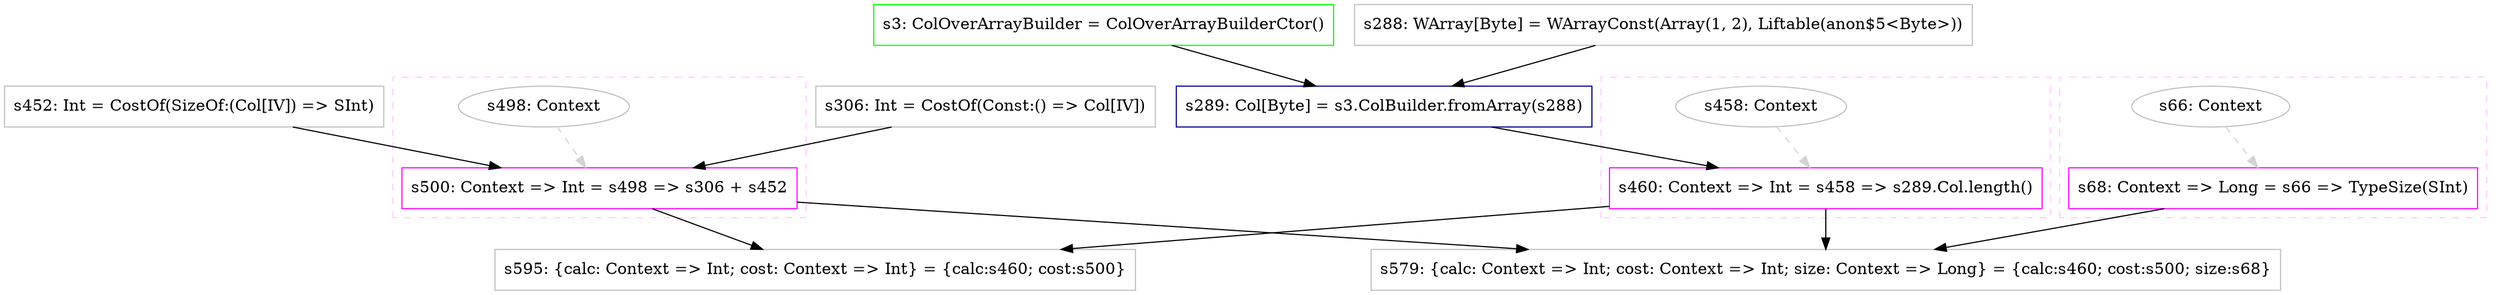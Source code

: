 digraph "arr2" {
concentrate=true
node [style=filled, fillcolor=orangered]

"s3" [
label="s3: ColOverArrayBuilder = ColOverArrayBuilderCtor()"
shape=box, color=green, tooltip="s3:ColOverArrayBuilder", style=filled, fillcolor=white
]
"s288" [
label="s288: WArray[Byte] = WArrayConst(Array(1, 2), Liftable(anon$5<Byte>))"
shape=box, color=gray, tooltip="s288:WArray[Byte]", style=filled, fillcolor=white
]
"s289" [
label="s289: Col[Byte] = s3.ColBuilder.fromArray(s288)"
shape=box, color=darkblue, tooltip="s289:Col[Byte]", style=filled, fillcolor=white
]
subgraph cluster_s460 {
style=dashed; color="#FFCCFF"
"s458" [
label="s458: Context"
shape=oval, color=gray, tooltip="s458:Context", style=filled, fillcolor=white
]
"s460" [
label="s460: Context => Int = s458 => s289.Col.length()"
shape=box, color=magenta, tooltip="s460:Context => Int", style=filled, fillcolor=white
]
{rank=source; s458}
{rank=sink; s460}
}
"s306" [
label="s306: Int = CostOf(Const:() => Col[IV])"
shape=box, color=gray, tooltip="s306:Int", style=filled, fillcolor=white
]
"s452" [
label="s452: Int = CostOf(SizeOf:(Col[IV]) => SInt)"
shape=box, color=gray, tooltip="s452:Int", style=filled, fillcolor=white
]
subgraph cluster_s500 {
style=dashed; color="#FFCCFF"
"s498" [
label="s498: Context"
shape=oval, color=gray, tooltip="s498:Context", style=filled, fillcolor=white
]
"s500" [
label="s500: Context => Int = s498 => s306 + s452"
shape=box, color=magenta, tooltip="s500:Context => Int", style=filled, fillcolor=white
]
{rank=source; s498}
{rank=sink; s500}
}
subgraph cluster_s68 {
style=dashed; color="#FFCCFF"
"s66" [
label="s66: Context"
shape=oval, color=gray, tooltip="s66:Context", style=filled, fillcolor=white
]
"s68" [
label="s68: Context => Long = s66 => TypeSize(SInt)"
shape=box, color=magenta, tooltip="s68:Context => Long", style=filled, fillcolor=white
]
{rank=source; s66}
{rank=sink; s68}
}
"s579" [
label="s579: {calc: Context => Int; cost: Context => Int; size: Context => Long} = {calc:s460; cost:s500; size:s68}"
shape=box, color=gray, tooltip="s579:{calc: Context => Int; cost: Context => Int; size: Context => Long}", style=filled, fillcolor=white
]
"s595" [
label="s595: {calc: Context => Int; cost: Context => Int} = {calc:s460; cost:s500}"
shape=box, color=gray, tooltip="s595:{calc: Context => Int; cost: Context => Int}", style=filled, fillcolor=white
]
"s498" -> "s500" [style=dashed, color=lightgray, weight=0]
"s306" -> "s500" [style=solid]
"s452" -> "s500" [style=solid]
"s458" -> "s460" [style=dashed, color=lightgray, weight=0]
"s289" -> "s460" [style=solid]
"s3" -> "s289" [style=solid]
"s288" -> "s289" [style=solid]
"s460" -> "s579" [style=solid]
"s500" -> "s579" [style=solid]
"s68" -> "s579" [style=solid]
"s460" -> "s595" [style=solid]
"s500" -> "s595" [style=solid]
"s66" -> "s68" [style=dashed, color=lightgray, weight=0]
}

